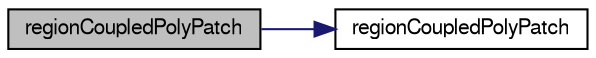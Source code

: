 digraph "regionCoupledPolyPatch"
{
  bgcolor="transparent";
  edge [fontname="FreeSans",fontsize="10",labelfontname="FreeSans",labelfontsize="10"];
  node [fontname="FreeSans",fontsize="10",shape=record];
  rankdir="LR";
  Node11 [label="regionCoupledPolyPatch",height=0.2,width=0.4,color="black", fillcolor="grey75", style="filled", fontcolor="black"];
  Node11 -> Node12 [color="midnightblue",fontsize="10",style="solid",fontname="FreeSans"];
  Node12 [label="regionCoupledPolyPatch",height=0.2,width=0.4,color="black",URL="$a25186.html#abc60d159f6fee3ba4af4809466125691",tooltip="Construct from (base couped patch) components. "];
}
